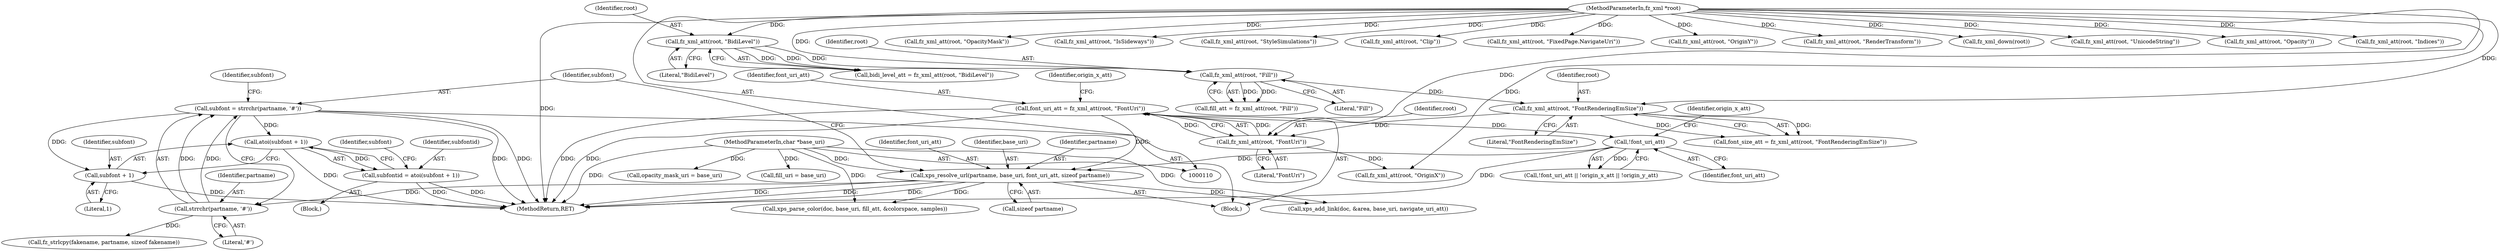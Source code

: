 digraph "0_ghostscript_60dabde18d7fe12b19da8b509bdfee9cc886aafc_1@API" {
"1000395" [label="(Call,subfont = strrchr(partname, '#'))"];
"1000397" [label="(Call,strrchr(partname, '#'))"];
"1000389" [label="(Call,xps_resolve_url(partname, base_uri, font_uri_att, sizeof partname))"];
"1000113" [label="(MethodParameterIn,char *base_uri)"];
"1000198" [label="(Call,font_uri_att = fz_xml_att(root, \"FontUri\"))"];
"1000200" [label="(Call,fz_xml_att(root, \"FontUri\"))"];
"1000195" [label="(Call,fz_xml_att(root, \"FontRenderingEmSize\"))"];
"1000190" [label="(Call,fz_xml_att(root, \"Fill\"))"];
"1000185" [label="(Call,fz_xml_att(root, \"BidiLevel\"))"];
"1000115" [label="(MethodParameterIn,fz_xml *root)"];
"1000354" [label="(Call,!font_uri_att)"];
"1000405" [label="(Call,atoi(subfont + 1))"];
"1000403" [label="(Call,subfontid = atoi(subfont + 1))"];
"1000406" [label="(Call,subfont + 1)"];
"1000413" [label="(Call,fz_strlcpy(fakename, partname, sizeof fakename))"];
"1000193" [label="(Call,font_size_att = fz_xml_att(root, \"FontRenderingEmSize\"))"];
"1000250" [label="(Call,fz_xml_att(root, \"OpacityMask\"))"];
"1000215" [label="(Call,fz_xml_att(root, \"IsSideways\"))"];
"1000185" [label="(Call,fz_xml_att(root, \"BidiLevel\"))"];
"1000191" [label="(Identifier,root)"];
"1000407" [label="(Identifier,subfont)"];
"1000404" [label="(Identifier,subfontid)"];
"1000408" [label="(Literal,1)"];
"1000654" [label="(Call,xps_add_link(doc, &area, base_uri, navigate_uri_att))"];
"1000402" [label="(Block,)"];
"1000113" [label="(MethodParameterIn,char *base_uri)"];
"1000230" [label="(Call,fz_xml_att(root, \"StyleSimulations\"))"];
"1000240" [label="(Call,fz_xml_att(root, \"Clip\"))"];
"1000192" [label="(Literal,\"Fill\")"];
"1000697" [label="(Call,xps_parse_color(doc, base_uri, fill_att, &colorspace, samples))"];
"1000399" [label="(Literal,'#')"];
"1000395" [label="(Call,subfont = strrchr(partname, '#'))"];
"1000195" [label="(Call,fz_xml_att(root, \"FontRenderingEmSize\"))"];
"1000255" [label="(Call,fz_xml_att(root, \"FixedPage.NavigateUri\"))"];
"1000116" [label="(Block,)"];
"1000312" [label="(Call,opacity_mask_uri = base_uri)"];
"1000196" [label="(Identifier,root)"];
"1000210" [label="(Call,fz_xml_att(root, \"OriginY\"))"];
"1000396" [label="(Identifier,subfont)"];
"1000199" [label="(Identifier,font_uri_att)"];
"1000393" [label="(Call,sizeof partname)"];
"1000200" [label="(Call,fz_xml_att(root, \"FontUri\"))"];
"1000411" [label="(Identifier,subfont)"];
"1000202" [label="(Literal,\"FontUri\")"];
"1000406" [label="(Call,subfont + 1)"];
"1000309" [label="(Call,fill_uri = base_uri)"];
"1000187" [label="(Literal,\"BidiLevel\")"];
"1000401" [label="(Identifier,subfont)"];
"1000398" [label="(Identifier,partname)"];
"1000190" [label="(Call,fz_xml_att(root, \"Fill\"))"];
"1000235" [label="(Call,fz_xml_att(root, \"RenderTransform\"))"];
"1000205" [label="(Call,fz_xml_att(root, \"OriginX\"))"];
"1000261" [label="(Call,fz_xml_down(root))"];
"1000355" [label="(Identifier,font_uri_att)"];
"1000225" [label="(Call,fz_xml_att(root, \"UnicodeString\"))"];
"1000245" [label="(Call,fz_xml_att(root, \"Opacity\"))"];
"1000115" [label="(MethodParameterIn,fz_xml *root)"];
"1000188" [label="(Call,fill_att = fz_xml_att(root, \"Fill\"))"];
"1000358" [label="(Identifier,origin_x_att)"];
"1000220" [label="(Call,fz_xml_att(root, \"Indices\"))"];
"1000397" [label="(Call,strrchr(partname, '#'))"];
"1000354" [label="(Call,!font_uri_att)"];
"1000389" [label="(Call,xps_resolve_url(partname, base_uri, font_uri_att, sizeof partname))"];
"1000780" [label="(MethodReturn,RET)"];
"1000201" [label="(Identifier,root)"];
"1000390" [label="(Identifier,partname)"];
"1000197" [label="(Literal,\"FontRenderingEmSize\")"];
"1000405" [label="(Call,atoi(subfont + 1))"];
"1000353" [label="(Call,!font_uri_att || !origin_x_att || !origin_y_att)"];
"1000204" [label="(Identifier,origin_x_att)"];
"1000392" [label="(Identifier,font_uri_att)"];
"1000391" [label="(Identifier,base_uri)"];
"1000198" [label="(Call,font_uri_att = fz_xml_att(root, \"FontUri\"))"];
"1000183" [label="(Call,bidi_level_att = fz_xml_att(root, \"BidiLevel\"))"];
"1000403" [label="(Call,subfontid = atoi(subfont + 1))"];
"1000186" [label="(Identifier,root)"];
"1000395" -> "1000116"  [label="AST: "];
"1000395" -> "1000397"  [label="CFG: "];
"1000396" -> "1000395"  [label="AST: "];
"1000397" -> "1000395"  [label="AST: "];
"1000401" -> "1000395"  [label="CFG: "];
"1000395" -> "1000780"  [label="DDG: "];
"1000395" -> "1000780"  [label="DDG: "];
"1000397" -> "1000395"  [label="DDG: "];
"1000397" -> "1000395"  [label="DDG: "];
"1000395" -> "1000405"  [label="DDG: "];
"1000395" -> "1000406"  [label="DDG: "];
"1000397" -> "1000399"  [label="CFG: "];
"1000398" -> "1000397"  [label="AST: "];
"1000399" -> "1000397"  [label="AST: "];
"1000389" -> "1000397"  [label="DDG: "];
"1000397" -> "1000413"  [label="DDG: "];
"1000389" -> "1000116"  [label="AST: "];
"1000389" -> "1000393"  [label="CFG: "];
"1000390" -> "1000389"  [label="AST: "];
"1000391" -> "1000389"  [label="AST: "];
"1000392" -> "1000389"  [label="AST: "];
"1000393" -> "1000389"  [label="AST: "];
"1000396" -> "1000389"  [label="CFG: "];
"1000389" -> "1000780"  [label="DDG: "];
"1000389" -> "1000780"  [label="DDG: "];
"1000389" -> "1000780"  [label="DDG: "];
"1000113" -> "1000389"  [label="DDG: "];
"1000198" -> "1000389"  [label="DDG: "];
"1000354" -> "1000389"  [label="DDG: "];
"1000389" -> "1000654"  [label="DDG: "];
"1000389" -> "1000697"  [label="DDG: "];
"1000113" -> "1000110"  [label="AST: "];
"1000113" -> "1000780"  [label="DDG: "];
"1000113" -> "1000309"  [label="DDG: "];
"1000113" -> "1000312"  [label="DDG: "];
"1000113" -> "1000654"  [label="DDG: "];
"1000113" -> "1000697"  [label="DDG: "];
"1000198" -> "1000116"  [label="AST: "];
"1000198" -> "1000200"  [label="CFG: "];
"1000199" -> "1000198"  [label="AST: "];
"1000200" -> "1000198"  [label="AST: "];
"1000204" -> "1000198"  [label="CFG: "];
"1000198" -> "1000780"  [label="DDG: "];
"1000198" -> "1000780"  [label="DDG: "];
"1000200" -> "1000198"  [label="DDG: "];
"1000200" -> "1000198"  [label="DDG: "];
"1000198" -> "1000354"  [label="DDG: "];
"1000200" -> "1000202"  [label="CFG: "];
"1000201" -> "1000200"  [label="AST: "];
"1000202" -> "1000200"  [label="AST: "];
"1000195" -> "1000200"  [label="DDG: "];
"1000115" -> "1000200"  [label="DDG: "];
"1000200" -> "1000205"  [label="DDG: "];
"1000195" -> "1000193"  [label="AST: "];
"1000195" -> "1000197"  [label="CFG: "];
"1000196" -> "1000195"  [label="AST: "];
"1000197" -> "1000195"  [label="AST: "];
"1000193" -> "1000195"  [label="CFG: "];
"1000195" -> "1000193"  [label="DDG: "];
"1000195" -> "1000193"  [label="DDG: "];
"1000190" -> "1000195"  [label="DDG: "];
"1000115" -> "1000195"  [label="DDG: "];
"1000190" -> "1000188"  [label="AST: "];
"1000190" -> "1000192"  [label="CFG: "];
"1000191" -> "1000190"  [label="AST: "];
"1000192" -> "1000190"  [label="AST: "];
"1000188" -> "1000190"  [label="CFG: "];
"1000190" -> "1000188"  [label="DDG: "];
"1000190" -> "1000188"  [label="DDG: "];
"1000185" -> "1000190"  [label="DDG: "];
"1000115" -> "1000190"  [label="DDG: "];
"1000185" -> "1000183"  [label="AST: "];
"1000185" -> "1000187"  [label="CFG: "];
"1000186" -> "1000185"  [label="AST: "];
"1000187" -> "1000185"  [label="AST: "];
"1000183" -> "1000185"  [label="CFG: "];
"1000185" -> "1000183"  [label="DDG: "];
"1000185" -> "1000183"  [label="DDG: "];
"1000115" -> "1000185"  [label="DDG: "];
"1000115" -> "1000110"  [label="AST: "];
"1000115" -> "1000780"  [label="DDG: "];
"1000115" -> "1000205"  [label="DDG: "];
"1000115" -> "1000210"  [label="DDG: "];
"1000115" -> "1000215"  [label="DDG: "];
"1000115" -> "1000220"  [label="DDG: "];
"1000115" -> "1000225"  [label="DDG: "];
"1000115" -> "1000230"  [label="DDG: "];
"1000115" -> "1000235"  [label="DDG: "];
"1000115" -> "1000240"  [label="DDG: "];
"1000115" -> "1000245"  [label="DDG: "];
"1000115" -> "1000250"  [label="DDG: "];
"1000115" -> "1000255"  [label="DDG: "];
"1000115" -> "1000261"  [label="DDG: "];
"1000354" -> "1000353"  [label="AST: "];
"1000354" -> "1000355"  [label="CFG: "];
"1000355" -> "1000354"  [label="AST: "];
"1000358" -> "1000354"  [label="CFG: "];
"1000353" -> "1000354"  [label="CFG: "];
"1000354" -> "1000780"  [label="DDG: "];
"1000354" -> "1000353"  [label="DDG: "];
"1000405" -> "1000403"  [label="AST: "];
"1000405" -> "1000406"  [label="CFG: "];
"1000406" -> "1000405"  [label="AST: "];
"1000403" -> "1000405"  [label="CFG: "];
"1000405" -> "1000780"  [label="DDG: "];
"1000405" -> "1000403"  [label="DDG: "];
"1000403" -> "1000402"  [label="AST: "];
"1000404" -> "1000403"  [label="AST: "];
"1000411" -> "1000403"  [label="CFG: "];
"1000403" -> "1000780"  [label="DDG: "];
"1000403" -> "1000780"  [label="DDG: "];
"1000406" -> "1000408"  [label="CFG: "];
"1000407" -> "1000406"  [label="AST: "];
"1000408" -> "1000406"  [label="AST: "];
"1000406" -> "1000780"  [label="DDG: "];
}
